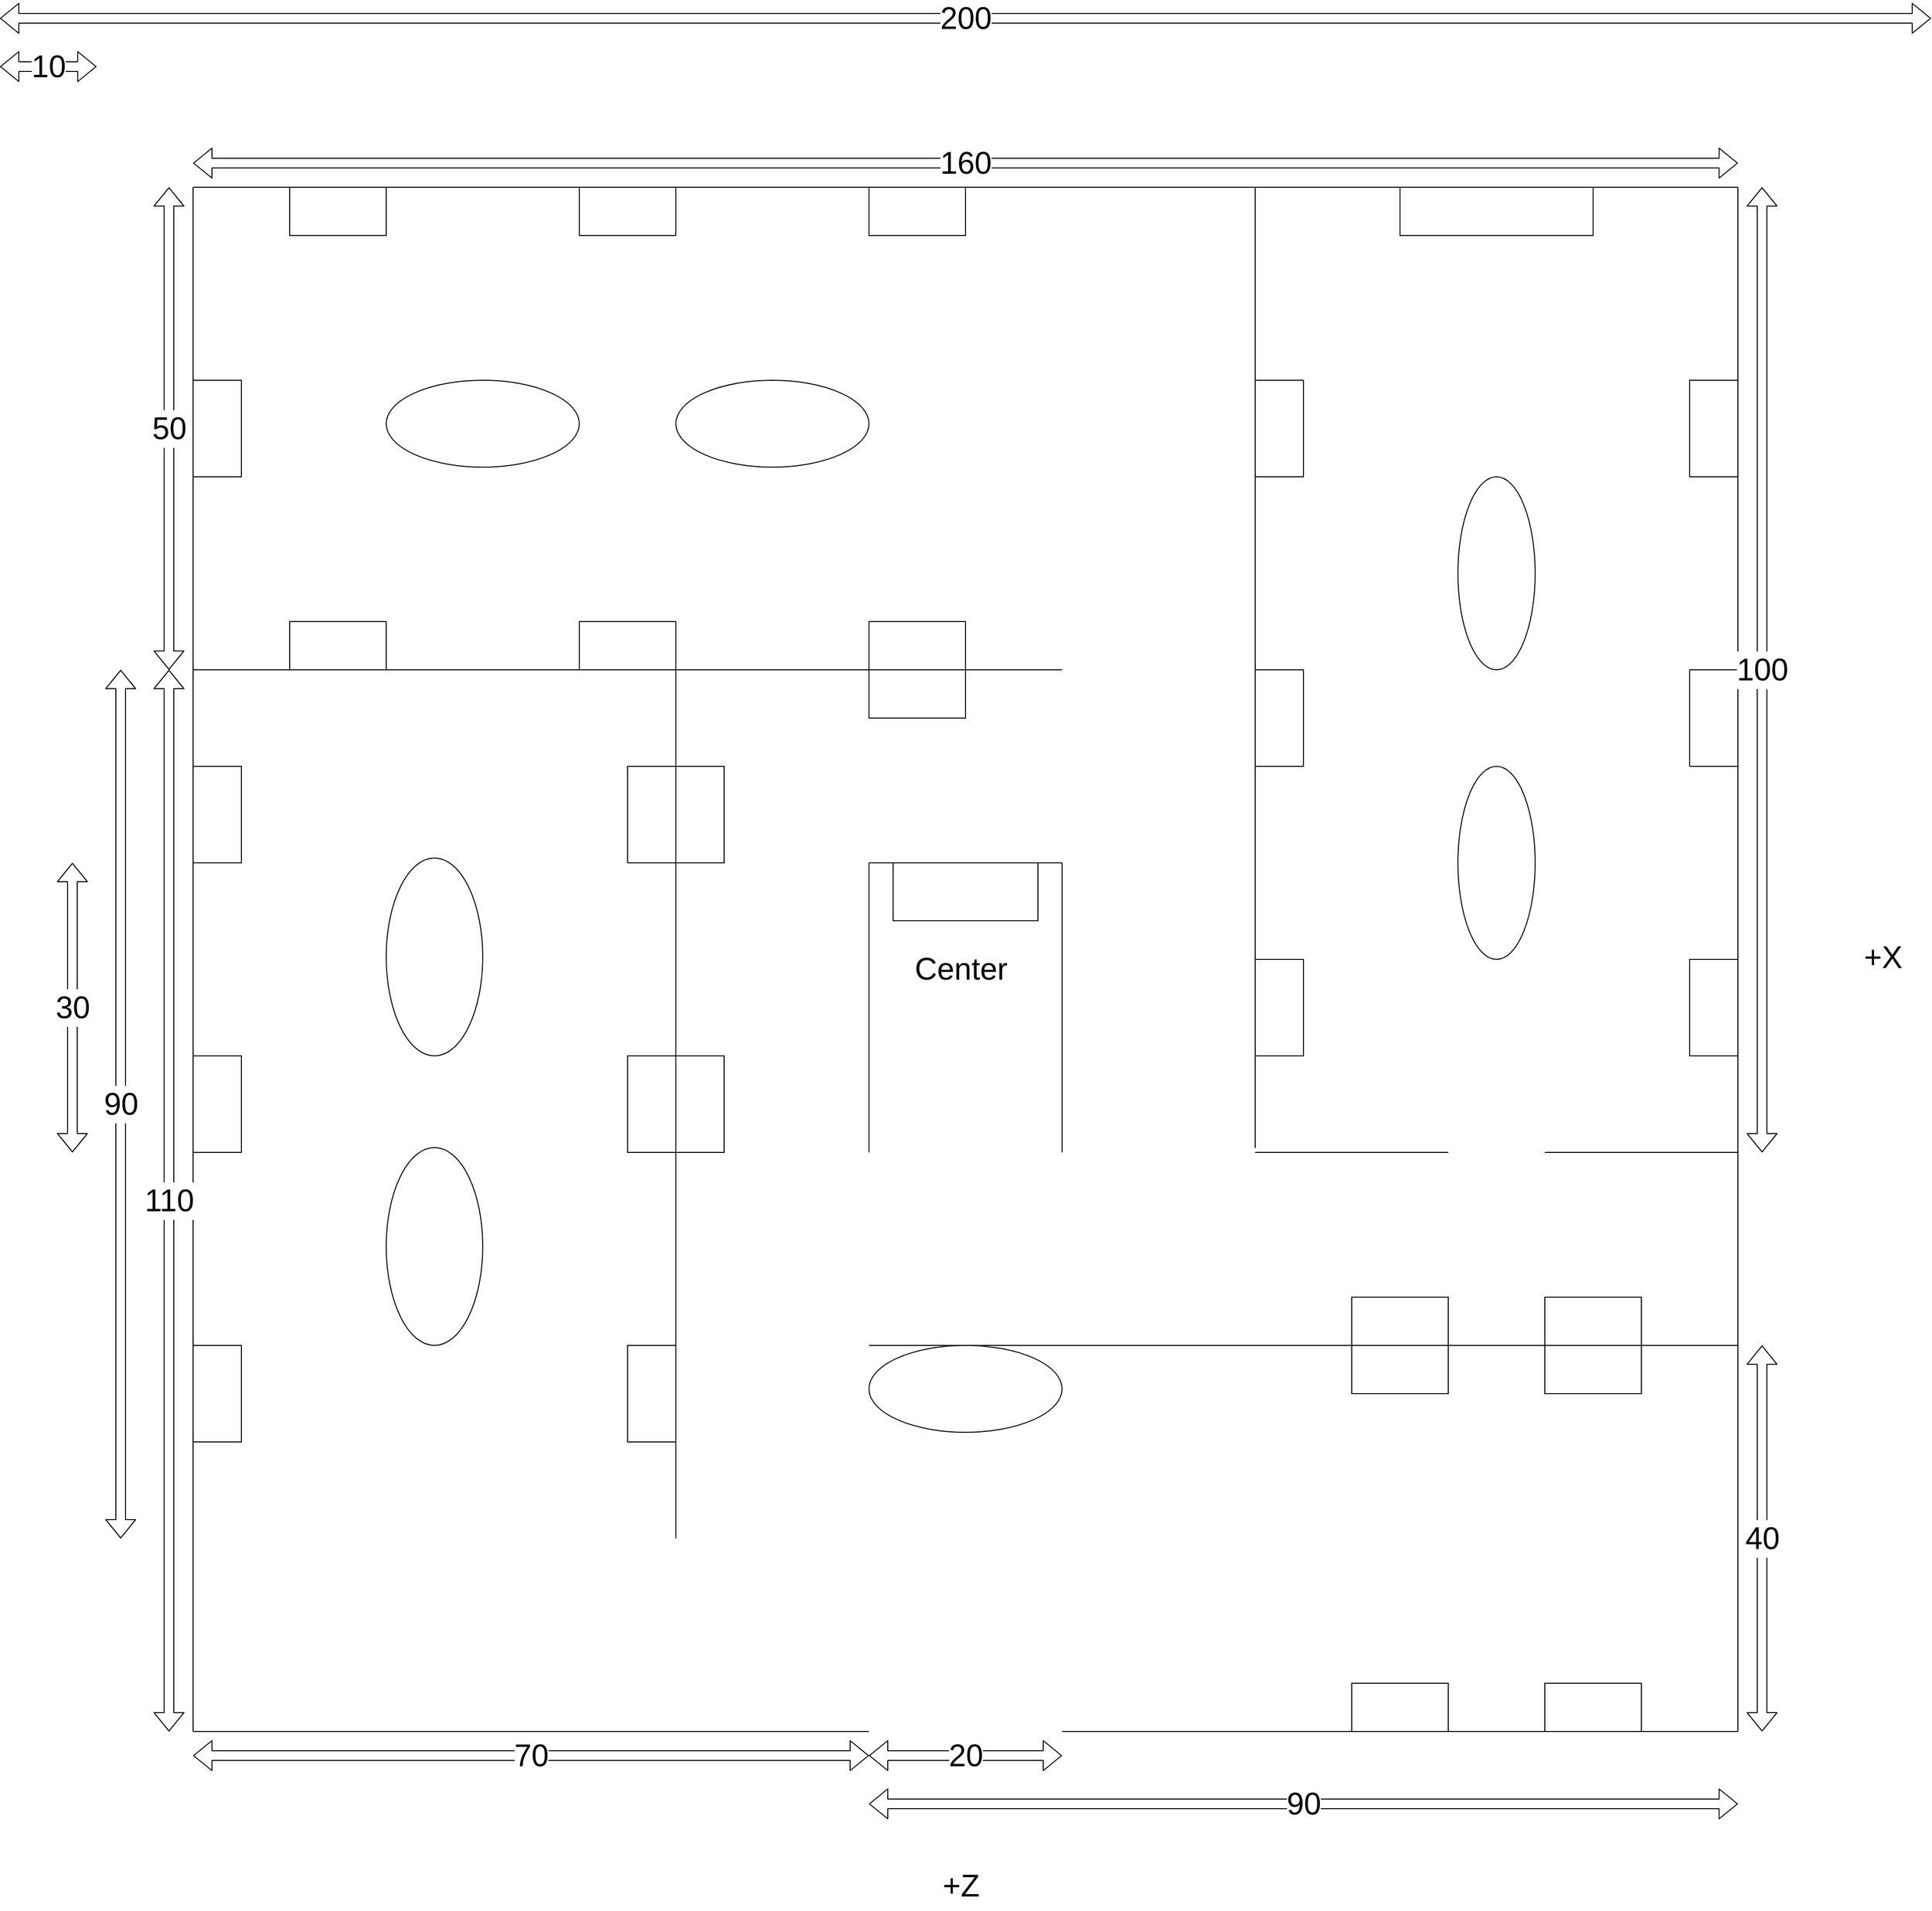 <mxfile>
    <diagram id="4Py2036X60wXL5_7Mhsr" name="第1頁">
        <mxGraphModel dx="803" dy="681" grid="1" gridSize="25" guides="1" tooltips="1" connect="1" arrows="1" fold="1" page="1" pageScale="1" pageWidth="2000" pageHeight="2000" math="0" shadow="0">
            <root>
                <mxCell id="0"/>
                <mxCell id="1" parent="0"/>
                <mxCell id="3" value="" style="endArrow=none;html=1;endSize=6;fontStyle=0" parent="1" edge="1">
                    <mxGeometry width="50" height="50" relative="1" as="geometry">
                        <mxPoint x="200" y="1800" as="sourcePoint"/>
                        <mxPoint x="200" y="200" as="targetPoint"/>
                    </mxGeometry>
                </mxCell>
                <mxCell id="5" value="" style="endArrow=none;html=1;endSize=6;" parent="1" edge="1">
                    <mxGeometry width="50" height="50" relative="1" as="geometry">
                        <mxPoint x="200" y="200" as="sourcePoint"/>
                        <mxPoint x="1800" y="200" as="targetPoint"/>
                    </mxGeometry>
                </mxCell>
                <mxCell id="6" value="" style="endArrow=none;html=1;endSize=6;startArrow=none;exitX=0;exitY=0;exitDx=0;exitDy=0;" parent="1" edge="1" source="17">
                    <mxGeometry width="50" height="50" relative="1" as="geometry">
                        <mxPoint x="1800" y="600" as="sourcePoint"/>
                        <mxPoint x="1800" y="200" as="targetPoint"/>
                    </mxGeometry>
                </mxCell>
                <mxCell id="7" value="" style="endArrow=none;html=1;endSize=6;" parent="1" edge="1">
                    <mxGeometry width="50" height="50" relative="1" as="geometry">
                        <mxPoint x="200" y="1800" as="sourcePoint"/>
                        <mxPoint x="900" y="1800" as="targetPoint"/>
                    </mxGeometry>
                </mxCell>
                <mxCell id="8" value="" style="endArrow=none;html=1;endSize=6;" parent="1" edge="1">
                    <mxGeometry width="50" height="50" relative="1" as="geometry">
                        <mxPoint x="1100" y="1800" as="sourcePoint"/>
                        <mxPoint x="1800" y="1800" as="targetPoint"/>
                    </mxGeometry>
                </mxCell>
                <mxCell id="9" value="" style="endArrow=none;html=1;endSize=6;" parent="1" edge="1">
                    <mxGeometry width="50" height="50" relative="1" as="geometry">
                        <mxPoint x="1800" y="1400" as="sourcePoint"/>
                        <mxPoint x="900" y="1400" as="targetPoint"/>
                    </mxGeometry>
                </mxCell>
                <mxCell id="10" value="" style="endArrow=none;html=1;endSize=6;" parent="1" edge="1">
                    <mxGeometry width="50" height="50" relative="1" as="geometry">
                        <mxPoint x="1300" y="900" as="sourcePoint"/>
                        <mxPoint x="1300" y="200" as="targetPoint"/>
                        <Array as="points">
                            <mxPoint x="1300" y="1200"/>
                            <mxPoint x="1300" y="900"/>
                        </Array>
                    </mxGeometry>
                </mxCell>
                <mxCell id="12" value="" style="rounded=0;whiteSpace=wrap;html=1;" parent="1" vertex="1">
                    <mxGeometry x="1450" y="200" width="200" height="50" as="geometry"/>
                </mxCell>
                <mxCell id="13" value="" style="rounded=0;whiteSpace=wrap;html=1;rotation=90;" parent="1" vertex="1">
                    <mxGeometry x="1275" y="425" width="100" height="50" as="geometry"/>
                </mxCell>
                <mxCell id="14" value="" style="rounded=0;whiteSpace=wrap;html=1;rotation=90;" parent="1" vertex="1">
                    <mxGeometry x="1275" y="725" width="100" height="50" as="geometry"/>
                </mxCell>
                <mxCell id="15" value="" style="rounded=0;whiteSpace=wrap;html=1;rotation=90;" parent="1" vertex="1">
                    <mxGeometry x="1275" y="1025" width="100" height="50" as="geometry"/>
                </mxCell>
                <mxCell id="16" value="" style="rounded=0;whiteSpace=wrap;html=1;rotation=90;" parent="1" vertex="1">
                    <mxGeometry x="1725" y="425" width="100" height="50" as="geometry"/>
                </mxCell>
                <mxCell id="19" value="" style="endArrow=none;html=1;endSize=6;" parent="1" edge="1">
                    <mxGeometry width="50" height="50" relative="1" as="geometry">
                        <mxPoint x="1500" y="1200" as="sourcePoint"/>
                        <mxPoint x="1300" y="1200" as="targetPoint"/>
                    </mxGeometry>
                </mxCell>
                <mxCell id="20" value="" style="endArrow=none;html=1;endSize=6;" parent="1" edge="1">
                    <mxGeometry width="50" height="50" relative="1" as="geometry">
                        <mxPoint x="1600" y="1200" as="sourcePoint"/>
                        <mxPoint x="1800" y="1200" as="targetPoint"/>
                    </mxGeometry>
                </mxCell>
                <mxCell id="17" value="" style="rounded=0;whiteSpace=wrap;html=1;rotation=90;" parent="1" vertex="1">
                    <mxGeometry x="1725" y="725" width="100" height="50" as="geometry"/>
                </mxCell>
                <mxCell id="23" value="" style="endArrow=none;html=1;endSize=6;startArrow=none;entryX=1;entryY=0;entryDx=0;entryDy=0;exitX=0;exitY=0;exitDx=0;exitDy=0;" parent="1" source="18" target="17" edge="1">
                    <mxGeometry width="50" height="50" relative="1" as="geometry">
                        <mxPoint x="1800" y="1900" as="sourcePoint"/>
                        <mxPoint x="1800" y="300" as="targetPoint"/>
                    </mxGeometry>
                </mxCell>
                <mxCell id="18" value="" style="rounded=0;whiteSpace=wrap;html=1;rotation=90;" parent="1" vertex="1">
                    <mxGeometry x="1725" y="1025" width="100" height="50" as="geometry"/>
                </mxCell>
                <mxCell id="24" value="" style="endArrow=none;html=1;endSize=6;entryX=1;entryY=0;entryDx=0;entryDy=0;" parent="1" target="18" edge="1">
                    <mxGeometry width="50" height="50" relative="1" as="geometry">
                        <mxPoint x="1800" y="1800" as="sourcePoint"/>
                        <mxPoint x="1776.087" y="700" as="targetPoint"/>
                    </mxGeometry>
                </mxCell>
                <mxCell id="25" value="" style="ellipse;whiteSpace=wrap;html=1;direction=south;" parent="1" vertex="1">
                    <mxGeometry x="1510" y="500" width="80" height="200" as="geometry"/>
                </mxCell>
                <mxCell id="26" value="" style="ellipse;whiteSpace=wrap;html=1;direction=south;" parent="1" vertex="1">
                    <mxGeometry x="1510" y="800" width="80" height="200" as="geometry"/>
                </mxCell>
                <mxCell id="27" value="" style="rounded=0;whiteSpace=wrap;html=1;" parent="1" vertex="1">
                    <mxGeometry x="1400" y="1400" width="100" height="50" as="geometry"/>
                </mxCell>
                <mxCell id="28" value="" style="rounded=0;whiteSpace=wrap;html=1;" parent="1" vertex="1">
                    <mxGeometry x="1600" y="1400" width="100" height="50" as="geometry"/>
                </mxCell>
                <mxCell id="29" value="" style="rounded=0;whiteSpace=wrap;html=1;" parent="1" vertex="1">
                    <mxGeometry x="1400" y="1750" width="100" height="50" as="geometry"/>
                </mxCell>
                <mxCell id="30" value="" style="rounded=0;whiteSpace=wrap;html=1;" parent="1" vertex="1">
                    <mxGeometry x="1600" y="1750" width="100" height="50" as="geometry"/>
                </mxCell>
                <mxCell id="31" value="" style="endArrow=none;html=1;endSize=6;" parent="1" edge="1">
                    <mxGeometry width="50" height="50" relative="1" as="geometry">
                        <mxPoint x="200" y="700" as="sourcePoint"/>
                        <mxPoint x="1100" y="700" as="targetPoint"/>
                    </mxGeometry>
                </mxCell>
                <mxCell id="32" value="" style="endArrow=none;html=1;endSize=6;" parent="1" edge="1">
                    <mxGeometry width="50" height="50" relative="1" as="geometry">
                        <mxPoint x="700" y="1600" as="sourcePoint"/>
                        <mxPoint x="700" y="700" as="targetPoint"/>
                    </mxGeometry>
                </mxCell>
                <mxCell id="34" value="" style="rounded=0;whiteSpace=wrap;html=1;" parent="1" vertex="1">
                    <mxGeometry x="300" y="200" width="100" height="50" as="geometry"/>
                </mxCell>
                <mxCell id="35" value="" style="rounded=0;whiteSpace=wrap;html=1;" parent="1" vertex="1">
                    <mxGeometry x="600" y="200" width="100" height="50" as="geometry"/>
                </mxCell>
                <mxCell id="36" value="" style="rounded=0;whiteSpace=wrap;html=1;" parent="1" vertex="1">
                    <mxGeometry x="900" y="200" width="100" height="50" as="geometry"/>
                </mxCell>
                <mxCell id="38" value="" style="rounded=0;whiteSpace=wrap;html=1;" parent="1" vertex="1">
                    <mxGeometry x="300" y="650" width="100" height="50" as="geometry"/>
                </mxCell>
                <mxCell id="39" value="" style="rounded=0;whiteSpace=wrap;html=1;" parent="1" vertex="1">
                    <mxGeometry x="600" y="650" width="100" height="50" as="geometry"/>
                </mxCell>
                <mxCell id="40" value="" style="rounded=0;whiteSpace=wrap;html=1;" parent="1" vertex="1">
                    <mxGeometry x="900" y="650" width="100" height="50" as="geometry"/>
                </mxCell>
                <mxCell id="41" value="" style="rounded=0;whiteSpace=wrap;html=1;rotation=90;" parent="1" vertex="1">
                    <mxGeometry x="175" y="425" width="100" height="50" as="geometry"/>
                </mxCell>
                <mxCell id="42" value="" style="rounded=0;whiteSpace=wrap;html=1;rotation=90;" parent="1" vertex="1">
                    <mxGeometry x="175" y="825" width="100" height="50" as="geometry"/>
                </mxCell>
                <mxCell id="43" value="" style="rounded=0;whiteSpace=wrap;html=1;rotation=90;" parent="1" vertex="1">
                    <mxGeometry x="175" y="1125" width="100" height="50" as="geometry"/>
                </mxCell>
                <mxCell id="44" value="" style="rounded=0;whiteSpace=wrap;html=1;rotation=90;" parent="1" vertex="1">
                    <mxGeometry x="175" y="1425" width="100" height="50" as="geometry"/>
                </mxCell>
                <mxCell id="45" value="" style="rounded=0;whiteSpace=wrap;html=1;rotation=90;" parent="1" vertex="1">
                    <mxGeometry x="625" y="1425" width="100" height="50" as="geometry"/>
                </mxCell>
                <mxCell id="46" value="" style="rounded=0;whiteSpace=wrap;html=1;rotation=90;" parent="1" vertex="1">
                    <mxGeometry x="625" y="1125" width="100" height="50" as="geometry"/>
                </mxCell>
                <mxCell id="47" value="" style="rounded=0;whiteSpace=wrap;html=1;rotation=90;" parent="1" vertex="1">
                    <mxGeometry x="625" y="825" width="100" height="50" as="geometry"/>
                </mxCell>
                <mxCell id="48" value="" style="ellipse;whiteSpace=wrap;html=1;" parent="1" vertex="1">
                    <mxGeometry x="400" y="895" width="100" height="205" as="geometry"/>
                </mxCell>
                <mxCell id="49" value="" style="ellipse;whiteSpace=wrap;html=1;" parent="1" vertex="1">
                    <mxGeometry x="400" y="1195" width="100" height="205" as="geometry"/>
                </mxCell>
                <mxCell id="50" value="" style="ellipse;whiteSpace=wrap;html=1;" parent="1" vertex="1">
                    <mxGeometry x="900" y="1400" width="200" height="90" as="geometry"/>
                </mxCell>
                <mxCell id="52" value="" style="endArrow=none;html=1;endSize=6;" parent="1" edge="1">
                    <mxGeometry width="50" height="50" relative="1" as="geometry">
                        <mxPoint x="900" y="1200" as="sourcePoint"/>
                        <mxPoint x="900" y="900" as="targetPoint"/>
                    </mxGeometry>
                </mxCell>
                <mxCell id="53" value="" style="endArrow=none;html=1;endSize=6;" parent="1" edge="1">
                    <mxGeometry width="50" height="50" relative="1" as="geometry">
                        <mxPoint x="900" y="900" as="sourcePoint"/>
                        <mxPoint x="1100" y="900" as="targetPoint"/>
                    </mxGeometry>
                </mxCell>
                <mxCell id="54" value="" style="endArrow=none;html=1;endSize=6;" parent="1" edge="1">
                    <mxGeometry width="50" height="50" relative="1" as="geometry">
                        <mxPoint x="1100" y="1200" as="sourcePoint"/>
                        <mxPoint x="1100" y="900" as="targetPoint"/>
                    </mxGeometry>
                </mxCell>
                <mxCell id="55" value="" style="rounded=0;whiteSpace=wrap;html=1;" parent="1" vertex="1">
                    <mxGeometry x="925" y="900" width="150" height="60" as="geometry"/>
                </mxCell>
                <mxCell id="57" value="" style="rounded=0;whiteSpace=wrap;html=1;rotation=90;" parent="1" vertex="1">
                    <mxGeometry x="675" y="825" width="100" height="50" as="geometry"/>
                </mxCell>
                <mxCell id="58" value="" style="rounded=0;whiteSpace=wrap;html=1;rotation=90;" parent="1" vertex="1">
                    <mxGeometry x="675" y="1125" width="100" height="50" as="geometry"/>
                </mxCell>
                <mxCell id="59" value="" style="rounded=0;whiteSpace=wrap;html=1;rotation=-180;" parent="1" vertex="1">
                    <mxGeometry x="900" y="700" width="100" height="50" as="geometry"/>
                </mxCell>
                <mxCell id="60" value="" style="rounded=0;whiteSpace=wrap;html=1;rotation=90;direction=south;" parent="1" vertex="1">
                    <mxGeometry x="1425" y="1325" width="50" height="100" as="geometry"/>
                </mxCell>
                <mxCell id="61" value="" style="rounded=0;whiteSpace=wrap;html=1;rotation=90;direction=south;" parent="1" vertex="1">
                    <mxGeometry x="1625" y="1325" width="50" height="100" as="geometry"/>
                </mxCell>
                <mxCell id="63" value="" style="ellipse;whiteSpace=wrap;html=1;" parent="1" vertex="1">
                    <mxGeometry x="400" y="400" width="200" height="90" as="geometry"/>
                </mxCell>
                <mxCell id="64" value="" style="ellipse;whiteSpace=wrap;html=1;" parent="1" vertex="1">
                    <mxGeometry x="700" y="400" width="200" height="90" as="geometry"/>
                </mxCell>
                <mxCell id="66" value="200" style="shape=flexArrow;endArrow=classic;startArrow=classic;html=1;fontSize=32;" edge="1" parent="1">
                    <mxGeometry width="100" height="100" relative="1" as="geometry">
                        <mxPoint y="25" as="sourcePoint"/>
                        <mxPoint x="2000" y="25" as="targetPoint"/>
                    </mxGeometry>
                </mxCell>
                <mxCell id="67" value="10" style="shape=flexArrow;endArrow=classic;startArrow=classic;html=1;fontSize=32;" edge="1" parent="1">
                    <mxGeometry width="100" height="100" relative="1" as="geometry">
                        <mxPoint y="75" as="sourcePoint"/>
                        <mxPoint x="100" y="75" as="targetPoint"/>
                    </mxGeometry>
                </mxCell>
                <mxCell id="68" value="160" style="shape=flexArrow;endArrow=classic;startArrow=classic;html=1;fontSize=32;" edge="1" parent="1">
                    <mxGeometry width="100" height="100" relative="1" as="geometry">
                        <mxPoint x="200" y="175" as="sourcePoint"/>
                        <mxPoint x="1800" y="175" as="targetPoint"/>
                    </mxGeometry>
                </mxCell>
                <mxCell id="69" value="70" style="shape=flexArrow;endArrow=classic;startArrow=classic;html=1;fontSize=32;" edge="1" parent="1">
                    <mxGeometry width="100" height="100" relative="1" as="geometry">
                        <mxPoint x="200" y="1825" as="sourcePoint"/>
                        <mxPoint x="900" y="1825" as="targetPoint"/>
                    </mxGeometry>
                </mxCell>
                <mxCell id="70" value="20" style="shape=flexArrow;endArrow=classic;startArrow=classic;html=1;fontSize=32;" edge="1" parent="1">
                    <mxGeometry width="100" height="100" relative="1" as="geometry">
                        <mxPoint x="900" y="1825" as="sourcePoint"/>
                        <mxPoint x="1100" y="1825" as="targetPoint"/>
                    </mxGeometry>
                </mxCell>
                <mxCell id="71" value="50" style="shape=flexArrow;endArrow=classic;startArrow=classic;html=1;fontSize=32;" edge="1" parent="1">
                    <mxGeometry width="100" height="100" relative="1" as="geometry">
                        <mxPoint x="175" y="700" as="sourcePoint"/>
                        <mxPoint x="175" y="200" as="targetPoint"/>
                    </mxGeometry>
                </mxCell>
                <mxCell id="72" value="110" style="shape=flexArrow;endArrow=classic;startArrow=classic;html=1;fontSize=32;" edge="1" parent="1">
                    <mxGeometry width="100" height="100" relative="1" as="geometry">
                        <mxPoint x="175" y="1800" as="sourcePoint"/>
                        <mxPoint x="175" y="700" as="targetPoint"/>
                    </mxGeometry>
                </mxCell>
                <mxCell id="73" value="90" style="shape=flexArrow;endArrow=classic;startArrow=classic;html=1;fontSize=32;" edge="1" parent="1">
                    <mxGeometry width="100" height="100" relative="1" as="geometry">
                        <mxPoint x="125" y="1600" as="sourcePoint"/>
                        <mxPoint x="125" y="700" as="targetPoint"/>
                    </mxGeometry>
                </mxCell>
                <mxCell id="74" value="30" style="shape=flexArrow;endArrow=classic;startArrow=classic;html=1;fontSize=32;" edge="1" parent="1">
                    <mxGeometry width="100" height="100" relative="1" as="geometry">
                        <mxPoint x="75" y="1200" as="sourcePoint"/>
                        <mxPoint x="75" y="900" as="targetPoint"/>
                    </mxGeometry>
                </mxCell>
                <mxCell id="75" value="90" style="shape=flexArrow;endArrow=classic;startArrow=classic;html=1;fontSize=32;" edge="1" parent="1">
                    <mxGeometry width="100" height="100" relative="1" as="geometry">
                        <mxPoint x="900" y="1875" as="sourcePoint"/>
                        <mxPoint x="1800" y="1875" as="targetPoint"/>
                    </mxGeometry>
                </mxCell>
                <mxCell id="76" value="40" style="shape=flexArrow;endArrow=classic;startArrow=classic;html=1;fontSize=32;" edge="1" parent="1">
                    <mxGeometry width="100" height="100" relative="1" as="geometry">
                        <mxPoint x="1825" y="1800" as="sourcePoint"/>
                        <mxPoint x="1825" y="1400" as="targetPoint"/>
                    </mxGeometry>
                </mxCell>
                <mxCell id="77" value="100" style="shape=flexArrow;endArrow=classic;startArrow=classic;html=1;fontSize=32;" edge="1" parent="1">
                    <mxGeometry width="100" height="100" relative="1" as="geometry">
                        <mxPoint x="1825" y="1200" as="sourcePoint"/>
                        <mxPoint x="1825" y="200" as="targetPoint"/>
                    </mxGeometry>
                </mxCell>
                <mxCell id="78" value="Center" style="text;html=1;align=center;verticalAlign=middle;resizable=0;points=[];autosize=1;strokeColor=none;fillColor=none;fontSize=32;" vertex="1" parent="1">
                    <mxGeometry x="945" y="985" width="100" height="50" as="geometry"/>
                </mxCell>
                <mxCell id="79" value="+X" style="text;html=1;align=center;verticalAlign=middle;resizable=0;points=[];autosize=1;strokeColor=none;fillColor=none;fontSize=32;" vertex="1" parent="1">
                    <mxGeometry x="1925" y="972.5" width="50" height="50" as="geometry"/>
                </mxCell>
                <mxCell id="80" value="+Z" style="text;html=1;align=center;verticalAlign=middle;resizable=0;points=[];autosize=1;strokeColor=none;fillColor=none;fontSize=32;" vertex="1" parent="1">
                    <mxGeometry x="970" y="1935" width="50" height="50" as="geometry"/>
                </mxCell>
            </root>
        </mxGraphModel>
    </diagram>
</mxfile>